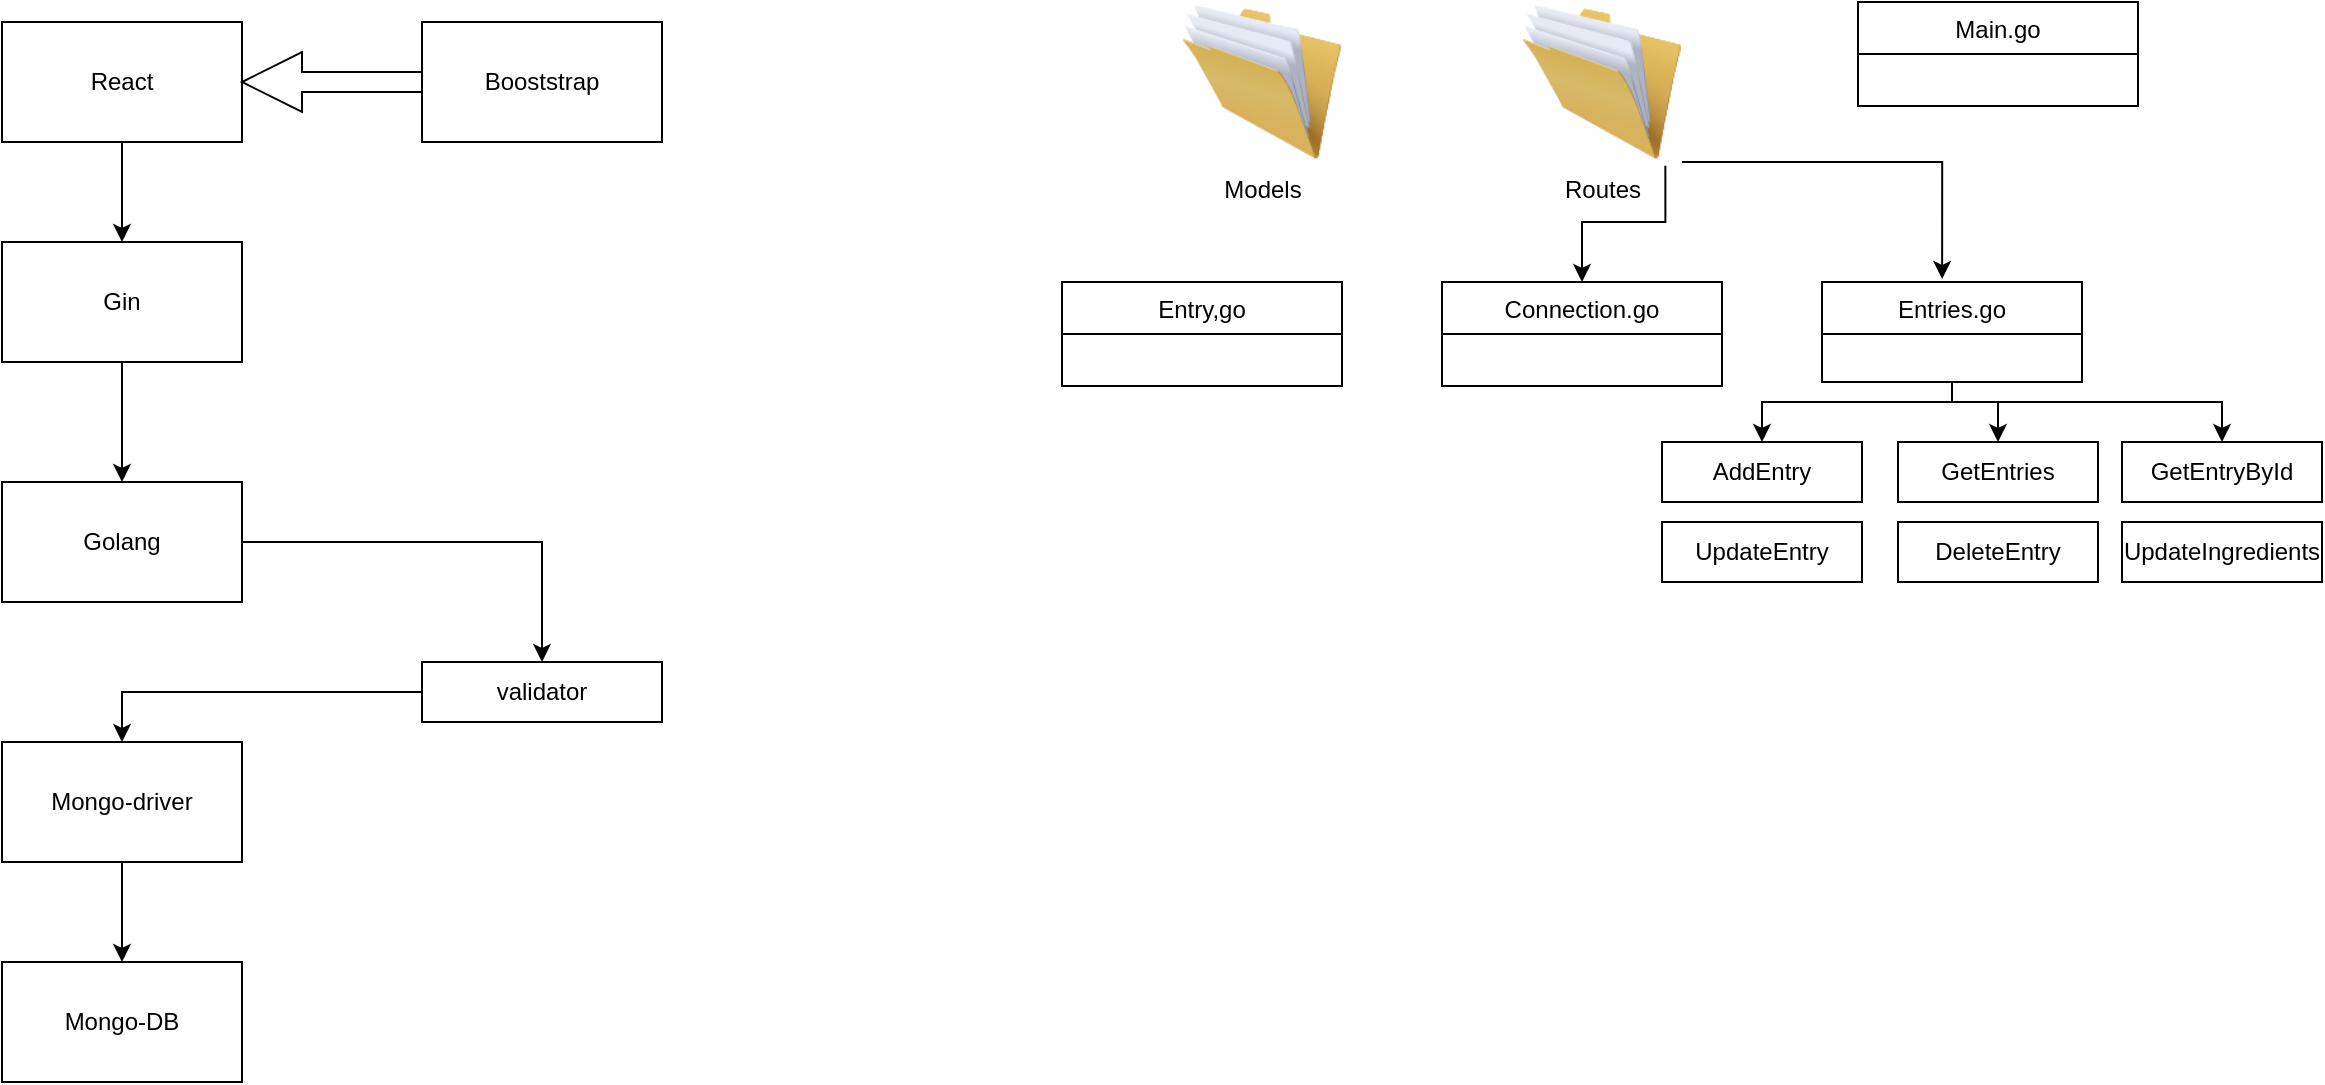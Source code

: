 <mxfile version="17.4.2" type="device"><diagram id="cwgbndBnpWzJE01u2Ufz" name="Page-1"><mxGraphModel dx="1117" dy="710" grid="1" gridSize="10" guides="1" tooltips="1" connect="1" arrows="1" fold="1" page="1" pageScale="1" pageWidth="1654" pageHeight="2336" math="0" shadow="0"><root><mxCell id="0"/><mxCell id="1" parent="0"/><mxCell id="BdB2Ibd66M92sXOdNvWb-7" style="edgeStyle=orthogonalEdgeStyle;rounded=0;orthogonalLoop=1;jettySize=auto;html=1;" parent="1" source="BdB2Ibd66M92sXOdNvWb-1" target="BdB2Ibd66M92sXOdNvWb-2" edge="1"><mxGeometry relative="1" as="geometry"/></mxCell><mxCell id="BdB2Ibd66M92sXOdNvWb-1" value="React" style="rounded=0;whiteSpace=wrap;html=1;" parent="1" vertex="1"><mxGeometry x="100" y="40" width="120" height="60" as="geometry"/></mxCell><mxCell id="BdB2Ibd66M92sXOdNvWb-8" style="edgeStyle=orthogonalEdgeStyle;rounded=0;orthogonalLoop=1;jettySize=auto;html=1;" parent="1" source="BdB2Ibd66M92sXOdNvWb-2" target="BdB2Ibd66M92sXOdNvWb-3" edge="1"><mxGeometry relative="1" as="geometry"/></mxCell><mxCell id="BdB2Ibd66M92sXOdNvWb-2" value="Gin" style="rounded=0;whiteSpace=wrap;html=1;" parent="1" vertex="1"><mxGeometry x="100" y="150" width="120" height="60" as="geometry"/></mxCell><mxCell id="BdB2Ibd66M92sXOdNvWb-9" style="edgeStyle=orthogonalEdgeStyle;rounded=0;orthogonalLoop=1;jettySize=auto;html=1;entryX=0.5;entryY=0;entryDx=0;entryDy=0;" parent="1" source="BdB2Ibd66M92sXOdNvWb-3" target="BdB2Ibd66M92sXOdNvWb-5" edge="1"><mxGeometry relative="1" as="geometry"/></mxCell><mxCell id="BdB2Ibd66M92sXOdNvWb-3" value="Golang" style="rounded=0;whiteSpace=wrap;html=1;" parent="1" vertex="1"><mxGeometry x="100" y="270" width="120" height="60" as="geometry"/></mxCell><mxCell id="BdB2Ibd66M92sXOdNvWb-13" style="edgeStyle=orthogonalEdgeStyle;rounded=0;orthogonalLoop=1;jettySize=auto;html=1;entryX=1;entryY=0.5;entryDx=0;entryDy=0;shape=arrow;" parent="1" source="BdB2Ibd66M92sXOdNvWb-4" target="BdB2Ibd66M92sXOdNvWb-1" edge="1"><mxGeometry relative="1" as="geometry"/></mxCell><mxCell id="BdB2Ibd66M92sXOdNvWb-4" value="Booststrap" style="rounded=0;whiteSpace=wrap;html=1;" parent="1" vertex="1"><mxGeometry x="310" y="40" width="120" height="60" as="geometry"/></mxCell><mxCell id="BdB2Ibd66M92sXOdNvWb-10" style="edgeStyle=orthogonalEdgeStyle;rounded=0;orthogonalLoop=1;jettySize=auto;html=1;" parent="1" source="BdB2Ibd66M92sXOdNvWb-5" target="BdB2Ibd66M92sXOdNvWb-6" edge="1"><mxGeometry relative="1" as="geometry"/></mxCell><mxCell id="BdB2Ibd66M92sXOdNvWb-5" value="validator" style="rounded=0;whiteSpace=wrap;html=1;" parent="1" vertex="1"><mxGeometry x="310" y="360" width="120" height="30" as="geometry"/></mxCell><mxCell id="BdB2Ibd66M92sXOdNvWb-12" style="edgeStyle=orthogonalEdgeStyle;rounded=0;orthogonalLoop=1;jettySize=auto;html=1;entryX=0.5;entryY=0;entryDx=0;entryDy=0;" parent="1" source="BdB2Ibd66M92sXOdNvWb-6" target="BdB2Ibd66M92sXOdNvWb-11" edge="1"><mxGeometry relative="1" as="geometry"/></mxCell><mxCell id="BdB2Ibd66M92sXOdNvWb-6" value="Mongo-driver" style="rounded=0;whiteSpace=wrap;html=1;" parent="1" vertex="1"><mxGeometry x="100" y="400" width="120" height="60" as="geometry"/></mxCell><mxCell id="BdB2Ibd66M92sXOdNvWb-11" value="Mongo-DB" style="rounded=0;whiteSpace=wrap;html=1;" parent="1" vertex="1"><mxGeometry x="100" y="510" width="120" height="60" as="geometry"/></mxCell><mxCell id="BdB2Ibd66M92sXOdNvWb-14" value="Models" style="image;html=1;image=img/lib/clip_art/general/Full_Folder_128x128.png" parent="1" vertex="1"><mxGeometry x="690" y="30" width="80" height="80" as="geometry"/></mxCell><mxCell id="BdB2Ibd66M92sXOdNvWb-30" style="edgeStyle=orthogonalEdgeStyle;rounded=0;orthogonalLoop=1;jettySize=auto;html=1;entryX=0.462;entryY=-0.03;entryDx=0;entryDy=0;entryPerimeter=0;" parent="1" source="BdB2Ibd66M92sXOdNvWb-15" target="BdB2Ibd66M92sXOdNvWb-21" edge="1"><mxGeometry relative="1" as="geometry"><Array as="points"><mxPoint x="1070" y="110"/></Array></mxGeometry></mxCell><mxCell id="BdB2Ibd66M92sXOdNvWb-31" style="edgeStyle=orthogonalEdgeStyle;rounded=0;orthogonalLoop=1;jettySize=auto;html=1;entryX=0.5;entryY=0;entryDx=0;entryDy=0;exitX=0.896;exitY=1.023;exitDx=0;exitDy=0;exitPerimeter=0;" parent="1" source="BdB2Ibd66M92sXOdNvWb-15" target="BdB2Ibd66M92sXOdNvWb-22" edge="1"><mxGeometry relative="1" as="geometry"/></mxCell><mxCell id="BdB2Ibd66M92sXOdNvWb-15" value="Routes" style="image;html=1;image=img/lib/clip_art/general/Full_Folder_128x128.png" parent="1" vertex="1"><mxGeometry x="860" y="30" width="80" height="80" as="geometry"/></mxCell><mxCell id="BdB2Ibd66M92sXOdNvWb-16" value="Entry,go" style="swimlane;fontStyle=0;childLayout=stackLayout;horizontal=1;startSize=26;fillColor=none;horizontalStack=0;resizeParent=1;resizeParentMax=0;resizeLast=0;collapsible=1;marginBottom=0;" parent="1" vertex="1"><mxGeometry x="630" y="170" width="140" height="52" as="geometry"/></mxCell><mxCell id="BdB2Ibd66M92sXOdNvWb-20" value="Main.go" style="swimlane;fontStyle=0;childLayout=stackLayout;horizontal=1;startSize=26;fillColor=none;horizontalStack=0;resizeParent=1;resizeParentMax=0;resizeLast=0;collapsible=1;marginBottom=0;" parent="1" vertex="1"><mxGeometry x="1028" y="30" width="140" height="52" as="geometry"/></mxCell><mxCell id="BdB2Ibd66M92sXOdNvWb-42" style="edgeStyle=orthogonalEdgeStyle;rounded=0;orthogonalLoop=1;jettySize=auto;html=1;entryX=0.5;entryY=0;entryDx=0;entryDy=0;" parent="1" source="BdB2Ibd66M92sXOdNvWb-21" target="BdB2Ibd66M92sXOdNvWb-34" edge="1"><mxGeometry relative="1" as="geometry"><Array as="points"><mxPoint x="1075" y="230"/><mxPoint x="980" y="230"/></Array></mxGeometry></mxCell><mxCell id="BdB2Ibd66M92sXOdNvWb-44" style="edgeStyle=orthogonalEdgeStyle;rounded=0;orthogonalLoop=1;jettySize=auto;html=1;entryX=0.5;entryY=0;entryDx=0;entryDy=0;" parent="1" source="BdB2Ibd66M92sXOdNvWb-21" target="BdB2Ibd66M92sXOdNvWb-36" edge="1"><mxGeometry relative="1" as="geometry"><Array as="points"><mxPoint x="1075" y="230"/><mxPoint x="1098" y="230"/></Array></mxGeometry></mxCell><mxCell id="BdB2Ibd66M92sXOdNvWb-45" style="edgeStyle=orthogonalEdgeStyle;rounded=0;orthogonalLoop=1;jettySize=auto;html=1;entryX=0.5;entryY=0;entryDx=0;entryDy=0;" parent="1" source="BdB2Ibd66M92sXOdNvWb-21" target="BdB2Ibd66M92sXOdNvWb-38" edge="1"><mxGeometry relative="1" as="geometry"><Array as="points"><mxPoint x="1075" y="230"/><mxPoint x="1210" y="230"/></Array></mxGeometry></mxCell><mxCell id="BdB2Ibd66M92sXOdNvWb-21" value="Entries.go" style="swimlane;fontStyle=0;childLayout=stackLayout;horizontal=1;startSize=26;fillColor=none;horizontalStack=0;resizeParent=1;resizeParentMax=0;resizeLast=0;collapsible=1;marginBottom=0;" parent="1" vertex="1"><mxGeometry x="1010" y="170" width="130" height="50" as="geometry"/></mxCell><mxCell id="BdB2Ibd66M92sXOdNvWb-22" value="Connection.go" style="swimlane;fontStyle=0;childLayout=stackLayout;horizontal=1;startSize=26;fillColor=none;horizontalStack=0;resizeParent=1;resizeParentMax=0;resizeLast=0;collapsible=1;marginBottom=0;" parent="1" vertex="1"><mxGeometry x="820" y="170" width="140" height="52" as="geometry"/></mxCell><mxCell id="BdB2Ibd66M92sXOdNvWb-34" value="AddEntry" style="rounded=0;whiteSpace=wrap;html=1;" parent="1" vertex="1"><mxGeometry x="930" y="250" width="100" height="30" as="geometry"/></mxCell><mxCell id="BdB2Ibd66M92sXOdNvWb-35" value="UpdateEntry" style="rounded=0;whiteSpace=wrap;html=1;" parent="1" vertex="1"><mxGeometry x="930" y="290" width="100" height="30" as="geometry"/></mxCell><mxCell id="BdB2Ibd66M92sXOdNvWb-36" value="GetEntries" style="rounded=0;whiteSpace=wrap;html=1;" parent="1" vertex="1"><mxGeometry x="1048" y="250" width="100" height="30" as="geometry"/></mxCell><mxCell id="BdB2Ibd66M92sXOdNvWb-37" value="DeleteEntry" style="rounded=0;whiteSpace=wrap;html=1;" parent="1" vertex="1"><mxGeometry x="1048" y="290" width="100" height="30" as="geometry"/></mxCell><mxCell id="BdB2Ibd66M92sXOdNvWb-38" value="GetEntryById" style="rounded=0;whiteSpace=wrap;html=1;" parent="1" vertex="1"><mxGeometry x="1160" y="250" width="100" height="30" as="geometry"/></mxCell><mxCell id="BdB2Ibd66M92sXOdNvWb-39" value="UpdateIngredients" style="rounded=0;whiteSpace=wrap;html=1;" parent="1" vertex="1"><mxGeometry x="1160" y="290" width="100" height="30" as="geometry"/></mxCell></root></mxGraphModel></diagram></mxfile>